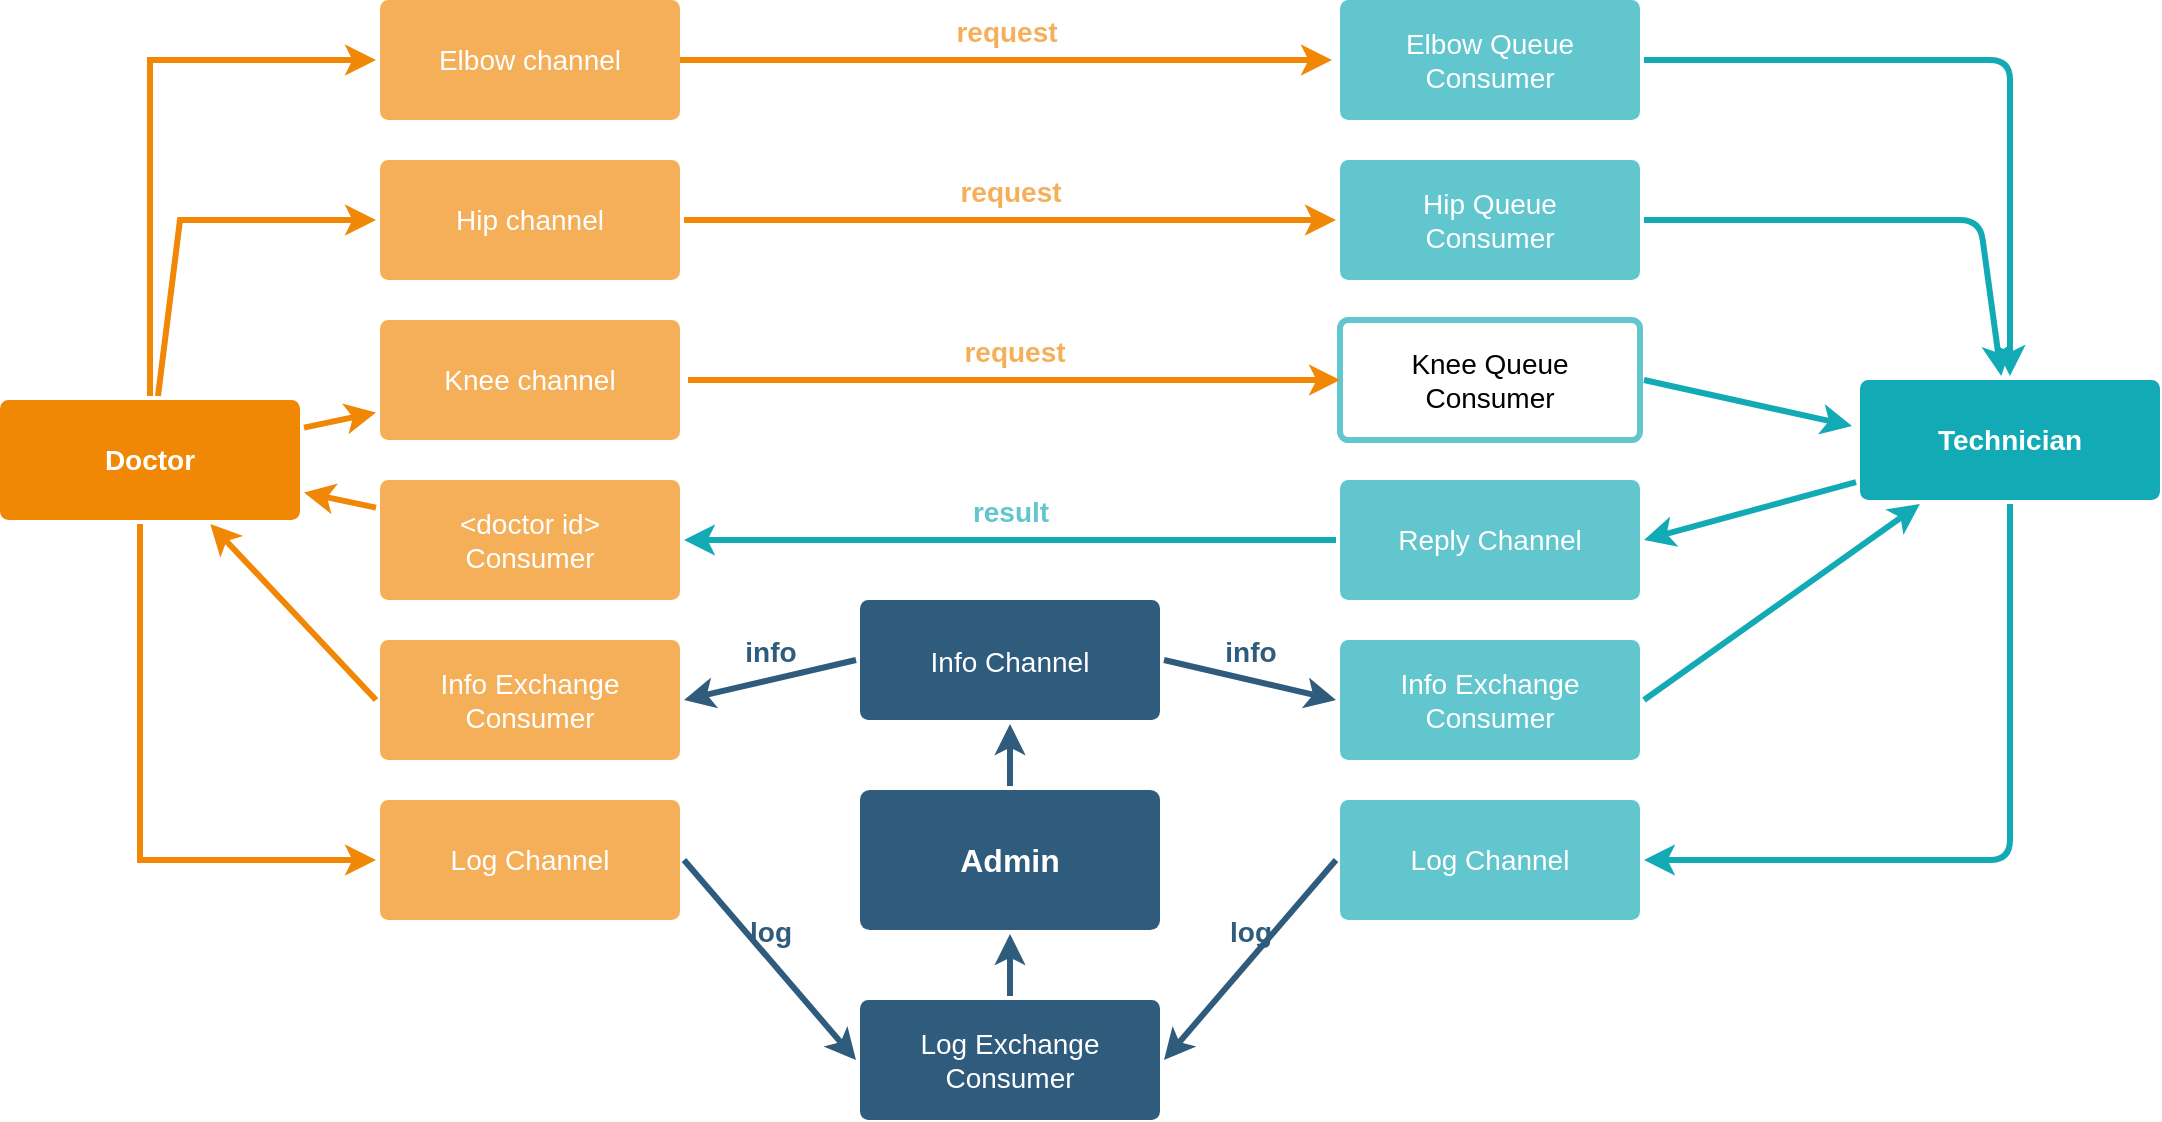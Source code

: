 <mxfile version="10.6.0" type="device"><diagram id="6a731a19-8d31-9384-78a2-239565b7b9f0" name="Page-1"><mxGraphModel dx="1394" dy="1598" grid="1" gridSize="10" guides="1" tooltips="1" connect="1" arrows="1" fold="1" page="1" pageScale="1" pageWidth="1169" pageHeight="827" background="#ffffff" math="0" shadow="0"><root><mxCell id="0"/><mxCell id="1" parent="0"/><mxCell id="1749" value="Admin" style="rounded=1;whiteSpace=wrap;html=1;shadow=0;labelBackgroundColor=none;strokeColor=none;strokeWidth=3;fillColor=#2F5B7C;fontFamily=Helvetica;fontSize=16;fontColor=#FFFFFF;align=center;fontStyle=1;spacing=5;arcSize=7;perimeterSpacing=2;" parent="1" vertex="1"><mxGeometry x="440" y="395" width="150" height="70" as="geometry"/></mxCell><mxCell id="1764" value="&lt;div&gt;Doctor&lt;/div&gt;" style="rounded=1;whiteSpace=wrap;html=1;shadow=0;labelBackgroundColor=none;strokeColor=none;strokeWidth=3;fillColor=#F08705;fontFamily=Helvetica;fontSize=14;fontColor=#FFFFFF;align=center;spacing=5;fontStyle=1;arcSize=7;perimeterSpacing=2;" parent="1" vertex="1"><mxGeometry x="10" y="200" width="150" height="60" as="geometry"/></mxCell><mxCell id="1765" value="&lt;div&gt;Hip channel&lt;/div&gt;" style="rounded=1;whiteSpace=wrap;html=1;shadow=0;labelBackgroundColor=none;strokeColor=none;strokeWidth=3;fillColor=#f5af58;fontFamily=Helvetica;fontSize=14;fontColor=#FFFFFF;align=center;spacing=5;arcSize=7;perimeterSpacing=2;" parent="1" vertex="1"><mxGeometry x="200" y="80" width="150" height="60" as="geometry"/></mxCell><mxCell id="1766" value="" style="edgeStyle=none;rounded=0;jumpStyle=none;html=1;shadow=0;labelBackgroundColor=none;startArrow=none;startFill=0;endArrow=classic;endFill=1;jettySize=auto;orthogonalLoop=1;strokeColor=#F08705;strokeWidth=3;fontFamily=Helvetica;fontSize=14;fontColor=#FFFFFF;spacing=5;" parent="1" source="1764" target="1765" edge="1"><mxGeometry relative="1" as="geometry"><Array as="points"><mxPoint x="100" y="110"/></Array></mxGeometry></mxCell><mxCell id="1767" value="Elbow channel" style="rounded=1;whiteSpace=wrap;html=1;shadow=0;labelBackgroundColor=none;strokeColor=none;strokeWidth=3;fillColor=#f5af58;fontFamily=Helvetica;fontSize=14;fontColor=#FFFFFF;align=center;spacing=5;arcSize=7;perimeterSpacing=2;" parent="1" vertex="1"><mxGeometry x="200" width="150" height="60" as="geometry"/></mxCell><mxCell id="1768" value="" style="edgeStyle=none;rounded=0;jumpStyle=none;html=1;shadow=0;labelBackgroundColor=none;startArrow=none;startFill=0;endArrow=classic;endFill=1;jettySize=auto;orthogonalLoop=1;strokeColor=#F08705;strokeWidth=3;fontFamily=Helvetica;fontSize=14;fontColor=#FFFFFF;spacing=5;" parent="1" source="1764" target="1767" edge="1"><mxGeometry relative="1" as="geometry"><Array as="points"><mxPoint x="85" y="30"/></Array></mxGeometry></mxCell><mxCell id="1769" value="&lt;div&gt;Knee channel&lt;/div&gt;" style="rounded=1;whiteSpace=wrap;html=1;shadow=0;labelBackgroundColor=none;strokeColor=none;strokeWidth=3;fillColor=#f5af58;fontFamily=Helvetica;fontSize=14;fontColor=#FFFFFF;align=center;spacing=5;arcSize=7;perimeterSpacing=2;" parent="1" vertex="1"><mxGeometry x="200" y="160" width="150" height="60" as="geometry"/></mxCell><mxCell id="1770" value="" style="edgeStyle=none;rounded=0;jumpStyle=none;html=1;shadow=0;labelBackgroundColor=none;startArrow=none;startFill=0;endArrow=classic;endFill=1;jettySize=auto;orthogonalLoop=1;strokeColor=#F08705;strokeWidth=3;fontFamily=Helvetica;fontSize=14;fontColor=#FFFFFF;spacing=5;" parent="1" source="1764" target="1769" edge="1"><mxGeometry relative="1" as="geometry"/></mxCell><mxCell id="1771" value="Technician" style="rounded=1;whiteSpace=wrap;html=1;shadow=0;labelBackgroundColor=none;strokeColor=none;strokeWidth=3;fillColor=#12aab5;fontFamily=Helvetica;fontSize=14;fontColor=#FFFFFF;align=center;spacing=5;fontStyle=1;arcSize=7;perimeterSpacing=2;" parent="1" vertex="1"><mxGeometry x="940" y="190.0" width="150" height="60" as="geometry"/></mxCell><mxCell id="1776" value="&lt;div&gt;Hip Queue&lt;/div&gt;&lt;div&gt;Consumer&lt;/div&gt;" style="rounded=1;whiteSpace=wrap;html=1;shadow=0;labelBackgroundColor=none;strokeColor=none;strokeWidth=3;fillColor=#61c6ce;fontFamily=Helvetica;fontSize=14;fontColor=#FFFFFF;align=center;spacing=5;fontStyle=0;arcSize=7;perimeterSpacing=2;" parent="1" vertex="1"><mxGeometry x="680" y="80" width="150" height="60" as="geometry"/></mxCell><mxCell id="1777" value="" style="edgeStyle=none;rounded=1;jumpStyle=none;html=1;shadow=0;labelBackgroundColor=none;startArrow=none;startFill=0;jettySize=auto;orthogonalLoop=1;strokeColor=#12AAB5;strokeWidth=3;fontFamily=Helvetica;fontSize=14;fontColor=#FFFFFF;spacing=5;fontStyle=1;fillColor=#b0e3e6;entryX=1;entryY=0.5;entryDx=0;entryDy=0;" parent="1" source="1771" target="YjTo1OqZWI17wPC_G0nc-1790" edge="1"><mxGeometry relative="1" as="geometry"><Array as="points"><mxPoint x="1015" y="430"/></Array></mxGeometry></mxCell><mxCell id="1778" value="Elbow Queue Consumer" style="rounded=1;whiteSpace=wrap;html=1;shadow=0;labelBackgroundColor=none;strokeColor=none;strokeWidth=3;fillColor=#61c6ce;fontFamily=Helvetica;fontSize=14;fontColor=#FFFFFF;align=center;spacing=5;fontStyle=0;arcSize=7;perimeterSpacing=2;" parent="1" vertex="1"><mxGeometry x="680" width="150" height="60" as="geometry"/></mxCell><mxCell id="1779" value="" style="edgeStyle=none;rounded=1;jumpStyle=none;html=1;shadow=0;labelBackgroundColor=none;startArrow=none;startFill=0;jettySize=auto;orthogonalLoop=1;strokeColor=#12AAB5;strokeWidth=3;fontFamily=Helvetica;fontSize=14;fontColor=#FFFFFF;spacing=5;fontStyle=1;fillColor=#b0e3e6;entryX=1;entryY=0.5;entryDx=0;entryDy=0;" parent="1" source="1771" target="YjTo1OqZWI17wPC_G0nc-1787" edge="1"><mxGeometry relative="1" as="geometry"/></mxCell><mxCell id="YjTo1OqZWI17wPC_G0nc-1786" value="&lt;div&gt;&amp;lt;doctor id&amp;gt;&lt;/div&gt;&lt;div&gt;Consumer&lt;br&gt;&lt;/div&gt;" style="rounded=1;whiteSpace=wrap;html=1;shadow=0;labelBackgroundColor=none;strokeColor=none;strokeWidth=3;fillColor=#f5af58;fontFamily=Helvetica;fontSize=14;fontColor=#FFFFFF;align=center;spacing=5;arcSize=7;perimeterSpacing=2;" vertex="1" parent="1"><mxGeometry x="200" y="240" width="150" height="60" as="geometry"/></mxCell><mxCell id="YjTo1OqZWI17wPC_G0nc-1787" value="Reply Channel" style="rounded=1;whiteSpace=wrap;html=1;shadow=0;labelBackgroundColor=none;strokeColor=none;strokeWidth=3;fillColor=#61c6ce;fontFamily=Helvetica;fontSize=14;fontColor=#FFFFFF;align=center;spacing=5;fontStyle=0;arcSize=7;perimeterSpacing=2;" vertex="1" parent="1"><mxGeometry x="680" y="240" width="150" height="60" as="geometry"/></mxCell><mxCell id="YjTo1OqZWI17wPC_G0nc-1788" value="Info Exchange Consumer" style="rounded=1;whiteSpace=wrap;html=1;shadow=0;labelBackgroundColor=none;strokeColor=none;strokeWidth=3;fillColor=#f5af58;fontFamily=Helvetica;fontSize=14;fontColor=#FFFFFF;align=center;spacing=5;arcSize=7;perimeterSpacing=2;" vertex="1" parent="1"><mxGeometry x="200" y="320" width="150" height="60" as="geometry"/></mxCell><mxCell id="YjTo1OqZWI17wPC_G0nc-1789" value="Info Exchange Consumer" style="rounded=1;whiteSpace=wrap;html=1;shadow=0;labelBackgroundColor=none;strokeColor=none;strokeWidth=3;fillColor=#61c6ce;fontFamily=Helvetica;fontSize=14;fontColor=#FFFFFF;align=center;spacing=5;fontStyle=0;arcSize=7;perimeterSpacing=2;" vertex="1" parent="1"><mxGeometry x="680" y="320" width="150" height="60" as="geometry"/></mxCell><mxCell id="YjTo1OqZWI17wPC_G0nc-1790" value="Log Channel" style="rounded=1;whiteSpace=wrap;html=1;shadow=0;labelBackgroundColor=none;strokeColor=none;strokeWidth=3;fillColor=#61c6ce;fontFamily=Helvetica;fontSize=14;fontColor=#FFFFFF;align=center;spacing=5;fontStyle=0;arcSize=7;perimeterSpacing=2;" vertex="1" parent="1"><mxGeometry x="680" y="400" width="150" height="60" as="geometry"/></mxCell><mxCell id="YjTo1OqZWI17wPC_G0nc-1792" value="&lt;div&gt;&lt;font style=&quot;font-size: 14px&quot;&gt;Info Channel&lt;/font&gt;&lt;/div&gt;" style="rounded=1;whiteSpace=wrap;html=1;shadow=0;labelBackgroundColor=none;strokeColor=none;strokeWidth=3;fillColor=#2F5B7C;fontFamily=Helvetica;fontSize=16;fontColor=#FFFFFF;align=center;fontStyle=0;spacing=5;arcSize=7;perimeterSpacing=2;" vertex="1" parent="1"><mxGeometry x="440" y="300" width="150" height="60" as="geometry"/></mxCell><mxCell id="YjTo1OqZWI17wPC_G0nc-1793" value="&lt;div style=&quot;font-size: 14px;&quot;&gt;Log Exchange&lt;/div&gt;&lt;div style=&quot;font-size: 14px;&quot;&gt;Consumer&lt;/div&gt;" style="rounded=1;whiteSpace=wrap;html=1;shadow=0;labelBackgroundColor=none;strokeColor=none;strokeWidth=3;fillColor=#2F5B7C;fontFamily=Helvetica;fontSize=14;fontColor=#FFFFFF;align=center;fontStyle=0;spacing=5;arcSize=7;perimeterSpacing=2;" vertex="1" parent="1"><mxGeometry x="440" y="500" width="150" height="60" as="geometry"/></mxCell><mxCell id="YjTo1OqZWI17wPC_G0nc-1794" value="&lt;div&gt;Log Channel&lt;/div&gt;" style="rounded=1;whiteSpace=wrap;html=1;shadow=0;labelBackgroundColor=none;strokeColor=none;strokeWidth=3;fillColor=#f5af58;fontFamily=Helvetica;fontSize=14;fontColor=#FFFFFF;align=center;spacing=5;arcSize=7;perimeterSpacing=2;" vertex="1" parent="1"><mxGeometry x="200" y="400" width="150" height="60" as="geometry"/></mxCell><mxCell id="YjTo1OqZWI17wPC_G0nc-1795" value="" style="edgeStyle=none;rounded=1;jumpStyle=none;html=1;shadow=0;labelBackgroundColor=none;startArrow=none;startFill=0;jettySize=auto;orthogonalLoop=1;strokeColor=#12AAB5;strokeWidth=3;fontFamily=Helvetica;fontSize=14;fontColor=#FFFFFF;spacing=5;fontStyle=1;fillColor=#b0e3e6;" edge="1" parent="1" source="1778" target="1771"><mxGeometry relative="1" as="geometry"><mxPoint x="970" y="50" as="sourcePoint"/><mxPoint x="900" y="20" as="targetPoint"/><Array as="points"><mxPoint x="1015" y="30"/></Array></mxGeometry></mxCell><mxCell id="YjTo1OqZWI17wPC_G0nc-1796" value="" style="edgeStyle=none;rounded=1;jumpStyle=none;html=1;shadow=0;labelBackgroundColor=none;startArrow=none;startFill=0;jettySize=auto;orthogonalLoop=1;strokeColor=#12AAB5;strokeWidth=3;fontFamily=Helvetica;fontSize=14;fontColor=#FFFFFF;spacing=5;fontStyle=1;fillColor=#b0e3e6;" edge="1" parent="1" source="1776" target="1771"><mxGeometry relative="1" as="geometry"><mxPoint x="989.954" y="192" as="sourcePoint"/><mxPoint x="852" y="290" as="targetPoint"/><Array as="points"><mxPoint x="1000" y="110"/></Array></mxGeometry></mxCell><mxCell id="YjTo1OqZWI17wPC_G0nc-1799" value="" style="edgeStyle=none;rounded=1;jumpStyle=none;html=1;shadow=0;labelBackgroundColor=none;startArrow=none;startFill=0;jettySize=auto;orthogonalLoop=1;strokeColor=#2F5B7C;strokeWidth=3;fontFamily=Helvetica;fontSize=14;fontColor=#FFFFFF;spacing=5;fontStyle=1;fillColor=#b0e3e6;" edge="1" parent="1" source="YjTo1OqZWI17wPC_G0nc-1793" target="1749"><mxGeometry relative="1" as="geometry"><mxPoint x="997.114" y="262" as="sourcePoint"/><mxPoint x="842" y="440" as="targetPoint"/></mxGeometry></mxCell><mxCell id="YjTo1OqZWI17wPC_G0nc-1800" value="" style="edgeStyle=none;rounded=1;jumpStyle=none;html=1;shadow=0;labelBackgroundColor=none;startArrow=none;startFill=0;jettySize=auto;orthogonalLoop=1;strokeColor=#2F5B7C;strokeWidth=3;fontFamily=Helvetica;fontSize=14;fontColor=#FFFFFF;spacing=5;fontStyle=1;fillColor=#b0e3e6;entryX=0.5;entryY=1;entryDx=0;entryDy=0;exitX=0.5;exitY=0;exitDx=0;exitDy=0;" edge="1" parent="1" source="1749" target="YjTo1OqZWI17wPC_G0nc-1792"><mxGeometry relative="1" as="geometry"><mxPoint x="515" y="440" as="sourcePoint"/><mxPoint x="525" y="477" as="targetPoint"/></mxGeometry></mxCell><mxCell id="YjTo1OqZWI17wPC_G0nc-1803" value="log" style="edgeStyle=none;rounded=1;jumpStyle=none;html=1;shadow=0;labelBackgroundColor=none;startArrow=none;startFill=0;jettySize=auto;orthogonalLoop=1;strokeColor=#2F5B7C;strokeWidth=3;fontFamily=Helvetica;fontSize=14;fontColor=#2F5B7C;spacing=5;fontStyle=1;fillColor=#b0e3e6;exitX=0;exitY=0.5;exitDx=0;exitDy=0;entryX=1;entryY=0.5;entryDx=0;entryDy=0;labelPosition=center;verticalLabelPosition=top;align=center;verticalAlign=bottom;" edge="1" parent="1" source="YjTo1OqZWI17wPC_G0nc-1790" target="YjTo1OqZWI17wPC_G0nc-1793"><mxGeometry relative="1" as="geometry"><mxPoint x="555" y="538" as="sourcePoint"/><mxPoint x="555" y="507" as="targetPoint"/></mxGeometry></mxCell><mxCell id="YjTo1OqZWI17wPC_G0nc-1805" value="" style="edgeStyle=none;rounded=1;jumpStyle=none;html=1;shadow=0;labelBackgroundColor=none;startArrow=none;startFill=0;jettySize=auto;orthogonalLoop=1;strokeColor=#12AAB5;strokeWidth=3;fontFamily=Helvetica;fontSize=14;fontColor=#FFFFFF;spacing=5;fontStyle=1;fillColor=#b0e3e6;exitX=1;exitY=0.5;exitDx=0;exitDy=0;" edge="1" parent="1" source="YjTo1OqZWI17wPC_G0nc-1789" target="1771"><mxGeometry relative="1" as="geometry"><mxPoint x="997.114" y="262" as="sourcePoint"/><mxPoint x="842" y="440" as="targetPoint"/></mxGeometry></mxCell><mxCell id="YjTo1OqZWI17wPC_G0nc-1806" value="result" style="edgeStyle=none;rounded=1;jumpStyle=none;html=1;shadow=0;labelBackgroundColor=none;startArrow=none;startFill=0;jettySize=auto;orthogonalLoop=1;strokeColor=#12AAB5;strokeWidth=3;fontFamily=Helvetica;fontSize=14;fontColor=#61C6CE;spacing=5;fontStyle=1;fillColor=#b0e3e6;entryX=1;entryY=0.5;entryDx=0;entryDy=0;exitX=0;exitY=0.5;exitDx=0;exitDy=0;labelPosition=center;verticalLabelPosition=top;align=center;verticalAlign=bottom;" edge="1" parent="1" source="YjTo1OqZWI17wPC_G0nc-1787" target="YjTo1OqZWI17wPC_G0nc-1786"><mxGeometry relative="1" as="geometry"><mxPoint x="1007.114" y="272" as="sourcePoint"/><mxPoint x="852" y="450" as="targetPoint"/></mxGeometry></mxCell><mxCell id="YjTo1OqZWI17wPC_G0nc-1808" value="request" style="edgeStyle=none;rounded=0;jumpStyle=none;html=1;shadow=0;labelBackgroundColor=none;startArrow=none;startFill=0;endArrow=classic;endFill=1;jettySize=auto;orthogonalLoop=1;strokeColor=#F08705;strokeWidth=3;fontFamily=Helvetica;fontSize=14;fontColor=#F5AF58;spacing=5;entryX=0;entryY=0.5;entryDx=0;entryDy=0;exitX=1;exitY=0.5;exitDx=0;exitDy=0;labelPosition=center;verticalLabelPosition=top;align=center;verticalAlign=bottom;fontStyle=1" edge="1" parent="1"><mxGeometry relative="1" as="geometry"><mxPoint x="350" y="30" as="sourcePoint"/><mxPoint x="676" y="30" as="targetPoint"/><Array as="points"/></mxGeometry></mxCell><mxCell id="YjTo1OqZWI17wPC_G0nc-1809" value="" style="edgeStyle=none;rounded=0;jumpStyle=none;html=1;shadow=0;labelBackgroundColor=none;startArrow=none;startFill=0;endArrow=classic;endFill=1;jettySize=auto;orthogonalLoop=1;strokeColor=#F08705;strokeWidth=3;fontFamily=Helvetica;fontSize=14;fontColor=#FFFFFF;spacing=5;" edge="1" parent="1" source="YjTo1OqZWI17wPC_G0nc-1786" target="1764"><mxGeometry relative="1" as="geometry"><mxPoint x="372" y="130" as="sourcePoint"/><mxPoint x="698" y="130" as="targetPoint"/><Array as="points"/></mxGeometry></mxCell><mxCell id="YjTo1OqZWI17wPC_G0nc-1810" value="" style="edgeStyle=none;rounded=0;jumpStyle=none;html=1;shadow=0;labelBackgroundColor=none;startArrow=none;startFill=0;endArrow=classic;endFill=1;jettySize=auto;orthogonalLoop=1;strokeColor=#F08705;strokeWidth=3;fontFamily=Helvetica;fontSize=14;fontColor=#FFFFFF;spacing=5;" edge="1" parent="1" target="YjTo1OqZWI17wPC_G0nc-1794"><mxGeometry relative="1" as="geometry"><mxPoint x="80" y="262" as="sourcePoint"/><mxPoint x="708" y="140" as="targetPoint"/><Array as="points"><mxPoint x="80" y="430"/></Array></mxGeometry></mxCell><mxCell id="YjTo1OqZWI17wPC_G0nc-1811" value="" style="edgeStyle=none;rounded=0;jumpStyle=none;html=1;shadow=0;labelBackgroundColor=none;startArrow=none;startFill=0;endArrow=classic;endFill=1;jettySize=auto;orthogonalLoop=1;strokeColor=#F08705;strokeWidth=3;fontFamily=Helvetica;fontSize=14;fontColor=#FFFFFF;spacing=5;exitX=0;exitY=0.5;exitDx=0;exitDy=0;" edge="1" parent="1" source="YjTo1OqZWI17wPC_G0nc-1788" target="1764"><mxGeometry relative="1" as="geometry"><mxPoint x="392" y="150" as="sourcePoint"/><mxPoint x="718" y="150" as="targetPoint"/><Array as="points"/></mxGeometry></mxCell><mxCell id="YjTo1OqZWI17wPC_G0nc-1812" value="&lt;div&gt;Knee Queue&lt;/div&gt;&lt;div&gt;Consumer&lt;/div&gt;" style="rounded=1;whiteSpace=wrap;html=1;shadow=0;labelBackgroundColor=none;strokeWidth=3;fontFamily=Helvetica;fontSize=14;align=center;spacing=5;fontStyle=0;arcSize=7;perimeterSpacing=2;strokeColor=#61C6CE;" vertex="1" parent="1"><mxGeometry x="680" y="160" width="150" height="60" as="geometry"/></mxCell><mxCell id="YjTo1OqZWI17wPC_G0nc-1814" value="" style="edgeStyle=none;rounded=1;jumpStyle=none;html=1;shadow=0;labelBackgroundColor=none;startArrow=none;startFill=0;jettySize=auto;orthogonalLoop=1;strokeColor=#12AAB5;strokeWidth=3;fontFamily=Helvetica;fontSize=14;fontColor=#FFFFFF;spacing=5;fontStyle=1;fillColor=#b0e3e6;exitX=1;exitY=0.5;exitDx=0;exitDy=0;entryX=-0.013;entryY=0.391;entryDx=0;entryDy=0;entryPerimeter=0;" edge="1" parent="1" source="YjTo1OqZWI17wPC_G0nc-1812" target="1771"><mxGeometry relative="1" as="geometry"><mxPoint x="842" y="360" as="sourcePoint"/><mxPoint x="979.954" y="262" as="targetPoint"/></mxGeometry></mxCell><mxCell id="YjTo1OqZWI17wPC_G0nc-1815" value="request" style="edgeStyle=none;rounded=0;jumpStyle=none;html=1;shadow=0;labelBackgroundColor=none;startArrow=none;startFill=0;endArrow=classic;endFill=1;jettySize=auto;orthogonalLoop=1;strokeColor=#F08705;strokeWidth=3;fontFamily=Helvetica;fontSize=14;fontColor=#F5AF58;spacing=5;entryX=0;entryY=0.5;entryDx=0;entryDy=0;exitX=1;exitY=0.5;exitDx=0;exitDy=0;labelPosition=center;verticalLabelPosition=top;align=center;verticalAlign=bottom;fontStyle=1" edge="1" parent="1"><mxGeometry relative="1" as="geometry"><mxPoint x="352" y="110" as="sourcePoint"/><mxPoint x="678" y="110" as="targetPoint"/><Array as="points"/></mxGeometry></mxCell><mxCell id="YjTo1OqZWI17wPC_G0nc-1816" value="request" style="edgeStyle=none;rounded=0;jumpStyle=none;html=1;shadow=0;labelBackgroundColor=none;startArrow=none;startFill=0;endArrow=classic;endFill=1;jettySize=auto;orthogonalLoop=1;strokeColor=#F08705;strokeWidth=3;fontFamily=Helvetica;fontSize=14;fontColor=#F5AF58;spacing=5;entryX=0;entryY=0.5;entryDx=0;entryDy=0;exitX=1;exitY=0.5;exitDx=0;exitDy=0;labelPosition=center;verticalLabelPosition=top;align=center;verticalAlign=bottom;fontStyle=1" edge="1" parent="1"><mxGeometry relative="1" as="geometry"><mxPoint x="354" y="190" as="sourcePoint"/><mxPoint x="680" y="190" as="targetPoint"/><Array as="points"/></mxGeometry></mxCell><mxCell id="YjTo1OqZWI17wPC_G0nc-1818" value="log" style="edgeStyle=none;rounded=1;jumpStyle=none;html=1;shadow=0;labelBackgroundColor=none;startArrow=none;startFill=0;jettySize=auto;orthogonalLoop=1;strokeColor=#2F5B7C;strokeWidth=3;fontFamily=Helvetica;fontSize=14;fontColor=#2F5B7C;spacing=5;fontStyle=1;fillColor=#b0e3e6;exitX=1;exitY=0.5;exitDx=0;exitDy=0;entryX=0;entryY=0.5;entryDx=0;entryDy=0;labelPosition=center;verticalLabelPosition=top;align=center;verticalAlign=bottom;" edge="1" parent="1" source="YjTo1OqZWI17wPC_G0nc-1794" target="YjTo1OqZWI17wPC_G0nc-1793"><mxGeometry relative="1" as="geometry"><mxPoint x="688" y="440" as="sourcePoint"/><mxPoint x="602" y="540" as="targetPoint"/></mxGeometry></mxCell><mxCell id="YjTo1OqZWI17wPC_G0nc-1819" value="info" style="edgeStyle=none;rounded=1;jumpStyle=none;html=1;shadow=0;labelBackgroundColor=none;startArrow=none;startFill=0;jettySize=auto;orthogonalLoop=1;strokeColor=#2F5B7C;strokeWidth=3;fontFamily=Helvetica;fontSize=14;fontColor=#2F5B7C;spacing=5;fontStyle=1;fillColor=#b0e3e6;exitX=1;exitY=0.5;exitDx=0;exitDy=0;entryX=0;entryY=0.5;entryDx=0;entryDy=0;labelPosition=center;verticalLabelPosition=top;align=center;verticalAlign=bottom;" edge="1" parent="1" source="YjTo1OqZWI17wPC_G0nc-1792" target="YjTo1OqZWI17wPC_G0nc-1789"><mxGeometry relative="1" as="geometry"><mxPoint x="698" y="450" as="sourcePoint"/><mxPoint x="612" y="550" as="targetPoint"/></mxGeometry></mxCell><mxCell id="YjTo1OqZWI17wPC_G0nc-1820" value="info" style="edgeStyle=none;rounded=1;jumpStyle=none;html=1;shadow=0;labelBackgroundColor=none;startArrow=none;startFill=0;jettySize=auto;orthogonalLoop=1;strokeColor=#2F5B7C;strokeWidth=3;fontFamily=Helvetica;fontSize=14;fontColor=#2F5B7C;spacing=5;fontStyle=1;fillColor=#b0e3e6;exitX=0;exitY=0.5;exitDx=0;exitDy=0;entryX=1;entryY=0.5;entryDx=0;entryDy=0;labelPosition=center;verticalLabelPosition=top;align=center;verticalAlign=bottom;" edge="1" parent="1" source="YjTo1OqZWI17wPC_G0nc-1792" target="YjTo1OqZWI17wPC_G0nc-1788"><mxGeometry relative="1" as="geometry"><mxPoint x="602" y="340" as="sourcePoint"/><mxPoint x="688" y="360" as="targetPoint"/></mxGeometry></mxCell></root></mxGraphModel></diagram></mxfile>